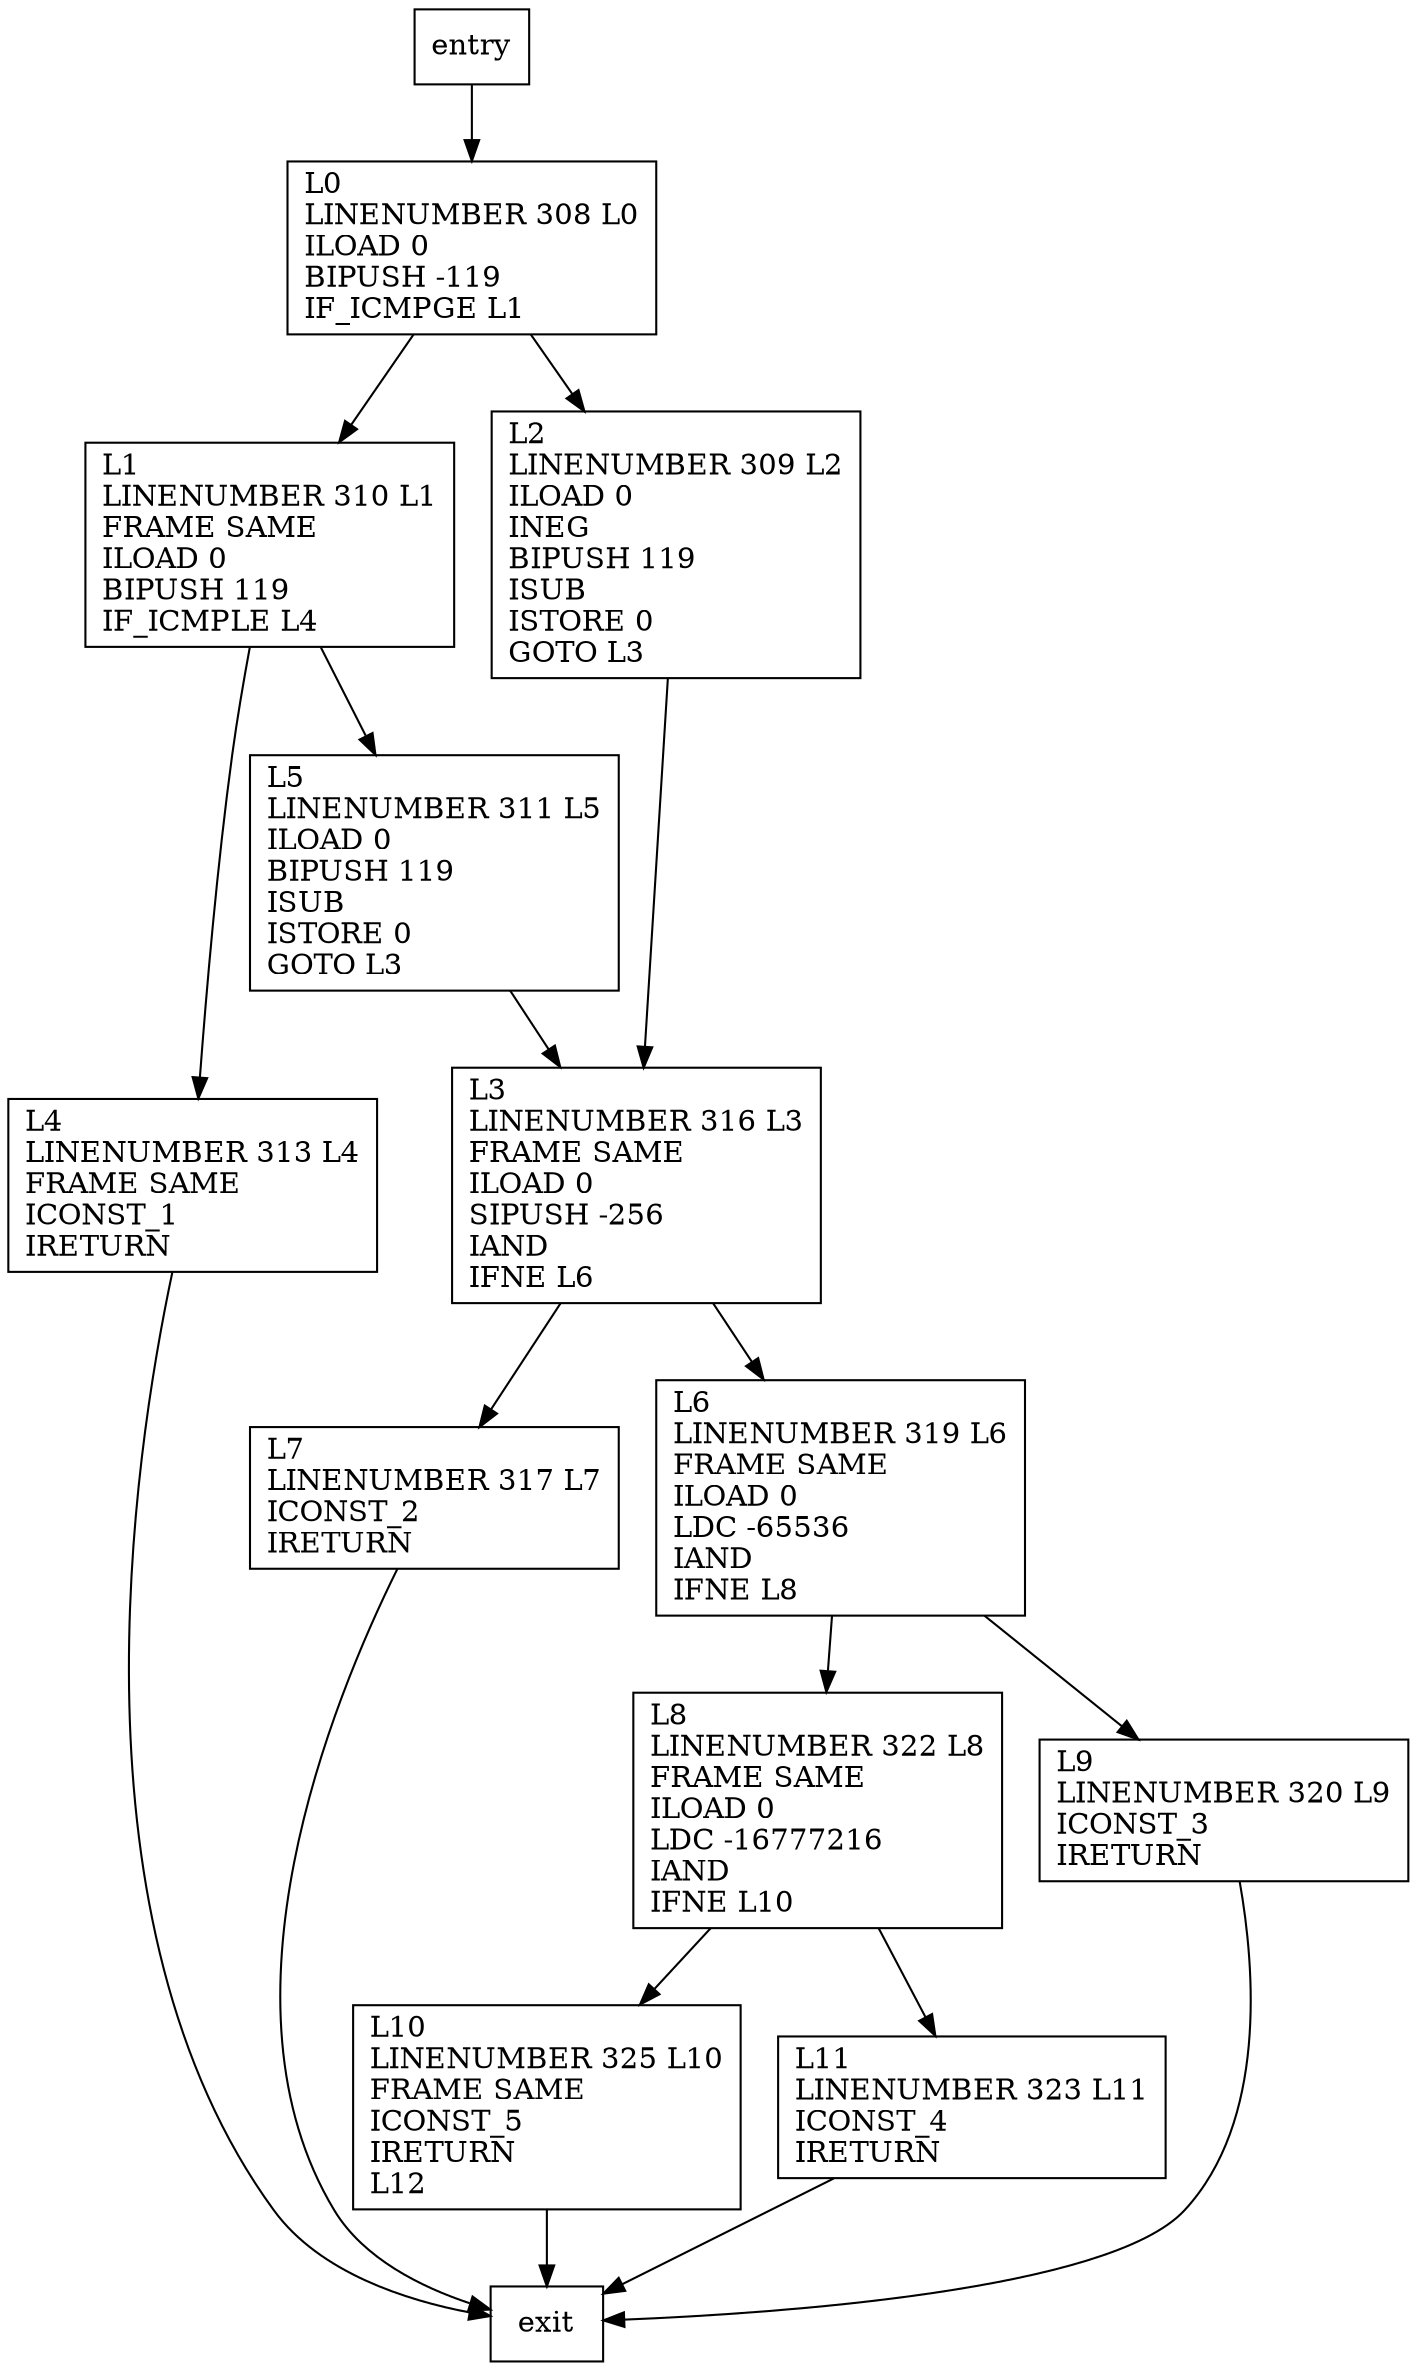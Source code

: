 digraph getWriteIntLength {
node [shape=record];
1182523524 [label="L5\lLINENUMBER 311 L5\lILOAD 0\lBIPUSH 119\lISUB\lISTORE 0\lGOTO L3\l"];
2061935956 [label="L8\lLINENUMBER 322 L8\lFRAME SAME\lILOAD 0\lLDC -16777216\lIAND\lIFNE L10\l"];
1677871030 [label="L1\lLINENUMBER 310 L1\lFRAME SAME\lILOAD 0\lBIPUSH 119\lIF_ICMPLE L4\l"];
1414368371 [label="L11\lLINENUMBER 323 L11\lICONST_4\lIRETURN\l"];
816987859 [label="L4\lLINENUMBER 313 L4\lFRAME SAME\lICONST_1\lIRETURN\l"];
1535335505 [label="L6\lLINENUMBER 319 L6\lFRAME SAME\lILOAD 0\lLDC -65536\lIAND\lIFNE L8\l"];
367866751 [label="L10\lLINENUMBER 325 L10\lFRAME SAME\lICONST_5\lIRETURN\lL12\l"];
67579510 [label="L0\lLINENUMBER 308 L0\lILOAD 0\lBIPUSH -119\lIF_ICMPGE L1\l"];
226219412 [label="L3\lLINENUMBER 316 L3\lFRAME SAME\lILOAD 0\lSIPUSH -256\lIAND\lIFNE L6\l"];
1660945740 [label="L9\lLINENUMBER 320 L9\lICONST_3\lIRETURN\l"];
143130528 [label="L7\lLINENUMBER 317 L7\lICONST_2\lIRETURN\l"];
135845198 [label="L2\lLINENUMBER 309 L2\lILOAD 0\lINEG\lBIPUSH 119\lISUB\lISTORE 0\lGOTO L3\l"];
entry;
exit;
1677871030 -> 1182523524
1677871030 -> 816987859
1535335505 -> 2061935956
1535335505 -> 1660945740
143130528 -> exit
135845198 -> 226219412
entry -> 67579510
1182523524 -> 226219412
2061935956 -> 1414368371
2061935956 -> 367866751
1414368371 -> exit
816987859 -> exit
367866751 -> exit
67579510 -> 1677871030
67579510 -> 135845198
226219412 -> 1535335505
226219412 -> 143130528
1660945740 -> exit
}
